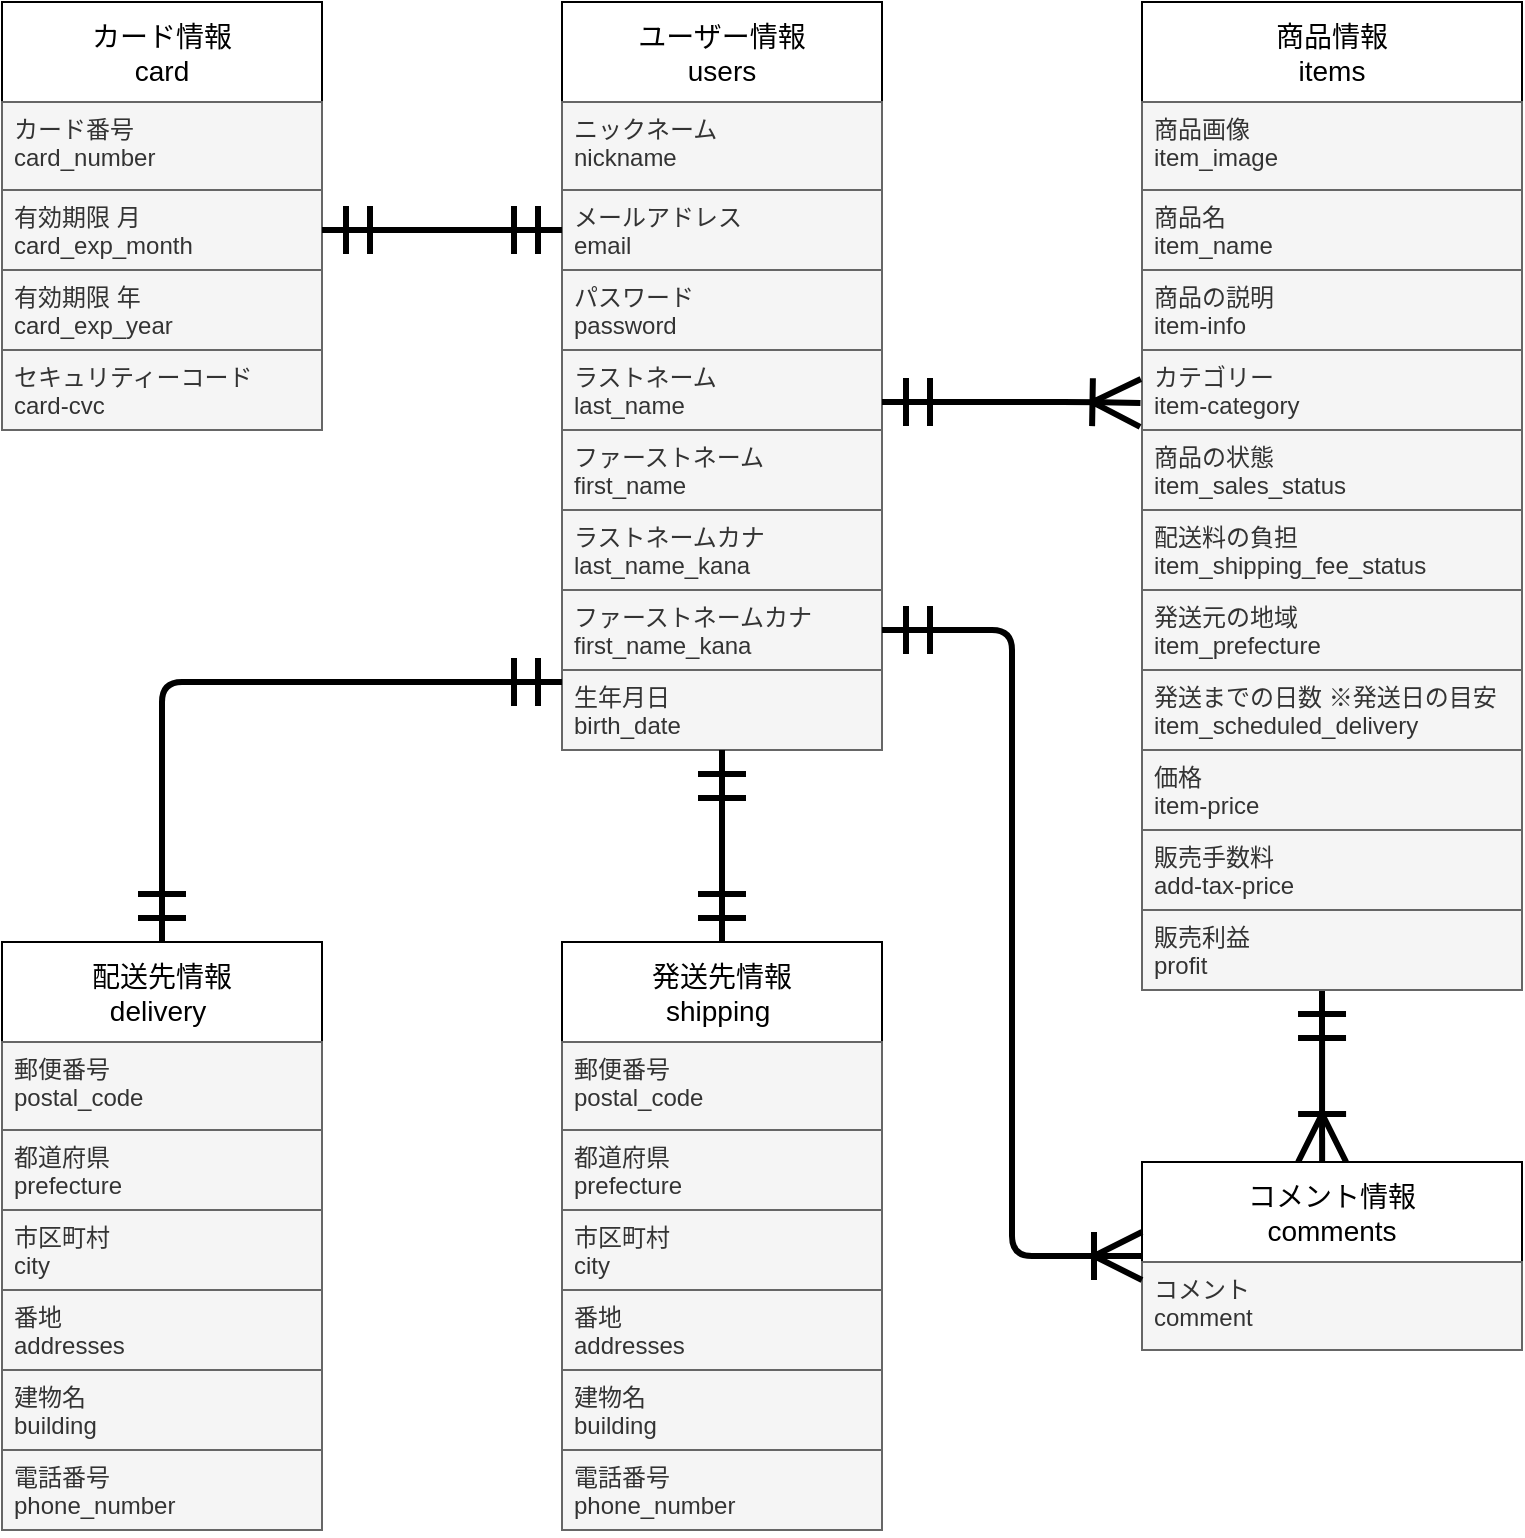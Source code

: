 <mxfile>
    <diagram id="wlT-Cds8iBrMlNTinN_M" name="ページ1">
        <mxGraphModel dx="743" dy="761" grid="1" gridSize="10" guides="1" tooltips="1" connect="1" arrows="1" fold="1" page="1" pageScale="1" pageWidth="827" pageHeight="1169" math="0" shadow="0">
            <root>
                <mxCell id="0"/>
                <mxCell id="1" parent="0"/>
                <mxCell id="2" value="ユーザー情報&#10;users" style="swimlane;fontStyle=0;childLayout=stackLayout;horizontal=1;startSize=50;horizontalStack=0;resizeParent=1;resizeParentMax=0;resizeLast=0;collapsible=1;marginBottom=0;align=center;fontSize=14;" parent="1" vertex="1">
                    <mxGeometry x="320" y="40" width="160" height="374" as="geometry"/>
                </mxCell>
                <mxCell id="3" value="ニックネーム&#10;nickname" style="text;strokeColor=#666666;fillColor=#f5f5f5;spacingLeft=4;spacingRight=4;overflow=hidden;rotatable=0;points=[[0,0.5],[1,0.5]];portConstraint=eastwest;fontSize=12;fontColor=#333333;" parent="2" vertex="1">
                    <mxGeometry y="50" width="160" height="44" as="geometry"/>
                </mxCell>
                <mxCell id="4" value="メールアドレス&#10;email" style="text;strokeColor=#666666;fillColor=#f5f5f5;spacingLeft=4;spacingRight=4;overflow=hidden;rotatable=0;points=[[0,0.5],[1,0.5]];portConstraint=eastwest;fontSize=12;fontColor=#333333;" parent="2" vertex="1">
                    <mxGeometry y="94" width="160" height="40" as="geometry"/>
                </mxCell>
                <mxCell id="6" value="パスワード&#10;password" style="text;strokeColor=#666666;fillColor=#f5f5f5;spacingLeft=4;spacingRight=4;overflow=hidden;rotatable=0;points=[[0,0.5],[1,0.5]];portConstraint=eastwest;fontSize=12;fontColor=#333333;" parent="2" vertex="1">
                    <mxGeometry y="134" width="160" height="40" as="geometry"/>
                </mxCell>
                <mxCell id="7" value="ラストネーム&#10;last_name" style="text;strokeColor=#666666;fillColor=#f5f5f5;spacingLeft=4;spacingRight=4;overflow=hidden;rotatable=0;points=[[0,0.5],[1,0.5]];portConstraint=eastwest;fontSize=12;fontColor=#333333;" parent="2" vertex="1">
                    <mxGeometry y="174" width="160" height="40" as="geometry"/>
                </mxCell>
                <mxCell id="8" value="ファーストネーム&#10;first_name" style="text;strokeColor=#666666;fillColor=#f5f5f5;spacingLeft=4;spacingRight=4;overflow=hidden;rotatable=0;points=[[0,0.5],[1,0.5]];portConstraint=eastwest;fontSize=12;fontColor=#333333;" parent="2" vertex="1">
                    <mxGeometry y="214" width="160" height="40" as="geometry"/>
                </mxCell>
                <mxCell id="9" value="ラストネームカナ&#10;last_name_kana" style="text;strokeColor=#666666;fillColor=#f5f5f5;spacingLeft=4;spacingRight=4;overflow=hidden;rotatable=0;points=[[0,0.5],[1,0.5]];portConstraint=eastwest;fontSize=12;fontColor=#333333;" parent="2" vertex="1">
                    <mxGeometry y="254" width="160" height="40" as="geometry"/>
                </mxCell>
                <mxCell id="10" value="ファーストネームカナ&#10;first_name_kana" style="text;strokeColor=#666666;fillColor=#f5f5f5;spacingLeft=4;spacingRight=4;overflow=hidden;rotatable=0;points=[[0,0.5],[1,0.5]];portConstraint=eastwest;fontSize=12;fontColor=#333333;" parent="2" vertex="1">
                    <mxGeometry y="294" width="160" height="40" as="geometry"/>
                </mxCell>
                <mxCell id="5" value="生年月日&#10;birth_date" style="text;strokeColor=#666666;fillColor=#f5f5f5;spacingLeft=4;spacingRight=4;overflow=hidden;rotatable=0;points=[[0,0.5],[1,0.5]];portConstraint=eastwest;fontSize=12;fontColor=#333333;" parent="2" vertex="1">
                    <mxGeometry y="334" width="160" height="40" as="geometry"/>
                </mxCell>
                <mxCell id="65" value="商品情報&#10;items" style="swimlane;fontStyle=0;childLayout=stackLayout;horizontal=1;startSize=50;horizontalStack=0;resizeParent=1;resizeParentMax=0;resizeLast=0;collapsible=1;marginBottom=0;align=center;fontSize=14;" parent="1" vertex="1">
                    <mxGeometry x="610" y="40" width="190" height="494" as="geometry"/>
                </mxCell>
                <mxCell id="66" value="商品画像&#10;item_image" style="text;strokeColor=#666666;fillColor=#f5f5f5;spacingLeft=4;spacingRight=4;overflow=hidden;rotatable=0;points=[[0,0.5],[1,0.5]];portConstraint=eastwest;fontSize=12;fontColor=#333333;" parent="65" vertex="1">
                    <mxGeometry y="50" width="190" height="44" as="geometry"/>
                </mxCell>
                <mxCell id="67" value="商品名&#10;item_name" style="text;strokeColor=#666666;fillColor=#f5f5f5;spacingLeft=4;spacingRight=4;overflow=hidden;rotatable=0;points=[[0,0.5],[1,0.5]];portConstraint=eastwest;fontSize=12;fontColor=#333333;" parent="65" vertex="1">
                    <mxGeometry y="94" width="190" height="40" as="geometry"/>
                </mxCell>
                <mxCell id="68" value="商品の説明&#10;item-info" style="text;strokeColor=#666666;fillColor=#f5f5f5;spacingLeft=4;spacingRight=4;overflow=hidden;rotatable=0;points=[[0,0.5],[1,0.5]];portConstraint=eastwest;fontSize=12;fontColor=#333333;" parent="65" vertex="1">
                    <mxGeometry y="134" width="190" height="40" as="geometry"/>
                </mxCell>
                <mxCell id="69" value="カテゴリー&#10;item-category" style="text;strokeColor=#666666;fillColor=#f5f5f5;spacingLeft=4;spacingRight=4;overflow=hidden;rotatable=0;points=[[0,0.5],[1,0.5]];portConstraint=eastwest;fontSize=12;fontColor=#333333;" parent="65" vertex="1">
                    <mxGeometry y="174" width="190" height="40" as="geometry"/>
                </mxCell>
                <mxCell id="70" value="商品の状態&#10;item_sales_status" style="text;strokeColor=#666666;fillColor=#f5f5f5;spacingLeft=4;spacingRight=4;overflow=hidden;rotatable=0;points=[[0,0.5],[1,0.5]];portConstraint=eastwest;fontSize=12;fontColor=#333333;" parent="65" vertex="1">
                    <mxGeometry y="214" width="190" height="40" as="geometry"/>
                </mxCell>
                <mxCell id="73" value="配送料の負担&#10;item_shipping_fee_status" style="text;strokeColor=#666666;fillColor=#f5f5f5;spacingLeft=4;spacingRight=4;overflow=hidden;rotatable=0;points=[[0,0.5],[1,0.5]];portConstraint=eastwest;fontSize=12;fontColor=#333333;" parent="65" vertex="1">
                    <mxGeometry y="254" width="190" height="40" as="geometry"/>
                </mxCell>
                <mxCell id="108" value="発送元の地域&#10;item_prefecture" style="text;strokeColor=#666666;fillColor=#f5f5f5;spacingLeft=4;spacingRight=4;overflow=hidden;rotatable=0;points=[[0,0.5],[1,0.5]];portConstraint=eastwest;fontSize=12;fontColor=#333333;" parent="65" vertex="1">
                    <mxGeometry y="294" width="190" height="40" as="geometry"/>
                </mxCell>
                <mxCell id="109" value="発送までの日数 ※発送日の目安&#10;item_scheduled_delivery" style="text;strokeColor=#666666;fillColor=#f5f5f5;spacingLeft=4;spacingRight=4;overflow=hidden;rotatable=0;points=[[0,0.5],[1,0.5]];portConstraint=eastwest;fontSize=12;fontColor=#333333;" parent="65" vertex="1">
                    <mxGeometry y="334" width="190" height="40" as="geometry"/>
                </mxCell>
                <mxCell id="75" value="価格&#10;item-price" style="text;strokeColor=#666666;fillColor=#f5f5f5;spacingLeft=4;spacingRight=4;overflow=hidden;rotatable=0;points=[[0,0.5],[1,0.5]];portConstraint=eastwest;fontSize=12;fontColor=#333333;" parent="65" vertex="1">
                    <mxGeometry y="374" width="190" height="40" as="geometry"/>
                </mxCell>
                <mxCell id="76" value="販売手数料&#10;add-tax-price" style="text;strokeColor=#666666;fillColor=#f5f5f5;spacingLeft=4;spacingRight=4;overflow=hidden;rotatable=0;points=[[0,0.5],[1,0.5]];portConstraint=eastwest;fontSize=12;fontColor=#333333;" parent="65" vertex="1">
                    <mxGeometry y="414" width="190" height="40" as="geometry"/>
                </mxCell>
                <mxCell id="157" value="" style="fontSize=12;html=1;endArrow=ERoneToMany;startArrow=ERmandOne;startSize=20;endSize=20;strokeWidth=3;entryX=0.474;entryY=0;entryDx=0;entryDy=0;entryPerimeter=0;" parent="65" target="86" edge="1">
                    <mxGeometry width="100" height="100" relative="1" as="geometry">
                        <mxPoint x="90" y="494" as="sourcePoint"/>
                        <mxPoint x="90" y="700" as="targetPoint"/>
                    </mxGeometry>
                </mxCell>
                <mxCell id="119" value="販売利益&#10;profit" style="text;strokeColor=#666666;fillColor=#f5f5f5;spacingLeft=4;spacingRight=4;overflow=hidden;rotatable=0;points=[[0,0.5],[1,0.5]];portConstraint=eastwest;fontSize=12;fontColor=#333333;" parent="65" vertex="1">
                    <mxGeometry y="454" width="190" height="40" as="geometry"/>
                </mxCell>
                <mxCell id="77" value="発送先情報&#10;shipping " style="swimlane;fontStyle=0;childLayout=stackLayout;horizontal=1;startSize=50;horizontalStack=0;resizeParent=1;resizeParentMax=0;resizeLast=0;collapsible=1;marginBottom=0;align=center;fontSize=14;" parent="1" vertex="1">
                    <mxGeometry x="320" y="510" width="160" height="294" as="geometry"/>
                </mxCell>
                <mxCell id="78" value="郵便番号&#10;postal_code" style="text;strokeColor=#666666;fillColor=#f5f5f5;spacingLeft=4;spacingRight=4;overflow=hidden;rotatable=0;points=[[0,0.5],[1,0.5]];portConstraint=eastwest;fontSize=12;fontColor=#333333;" parent="77" vertex="1">
                    <mxGeometry y="50" width="160" height="44" as="geometry"/>
                </mxCell>
                <mxCell id="79" value="都道府県&#10;prefecture" style="text;strokeColor=#666666;fillColor=#f5f5f5;spacingLeft=4;spacingRight=4;overflow=hidden;rotatable=0;points=[[0,0.5],[1,0.5]];portConstraint=eastwest;fontSize=12;fontColor=#333333;" parent="77" vertex="1">
                    <mxGeometry y="94" width="160" height="40" as="geometry"/>
                </mxCell>
                <mxCell id="80" value="市区町村&#10;city" style="text;strokeColor=#666666;fillColor=#f5f5f5;spacingLeft=4;spacingRight=4;overflow=hidden;rotatable=0;points=[[0,0.5],[1,0.5]];portConstraint=eastwest;fontSize=12;fontColor=#333333;" parent="77" vertex="1">
                    <mxGeometry y="134" width="160" height="40" as="geometry"/>
                </mxCell>
                <mxCell id="81" value="番地&#10;addresses" style="text;strokeColor=#666666;fillColor=#f5f5f5;spacingLeft=4;spacingRight=4;overflow=hidden;rotatable=0;points=[[0,0.5],[1,0.5]];portConstraint=eastwest;fontSize=12;fontColor=#333333;" parent="77" vertex="1">
                    <mxGeometry y="174" width="160" height="40" as="geometry"/>
                </mxCell>
                <mxCell id="82" value="建物名&#10;building" style="text;strokeColor=#666666;fillColor=#f5f5f5;spacingLeft=4;spacingRight=4;overflow=hidden;rotatable=0;points=[[0,0.5],[1,0.5]];portConstraint=eastwest;fontSize=12;fontColor=#333333;" parent="77" vertex="1">
                    <mxGeometry y="214" width="160" height="40" as="geometry"/>
                </mxCell>
                <mxCell id="83" value="電話番号&#10;phone_number" style="text;strokeColor=#666666;fillColor=#f5f5f5;spacingLeft=4;spacingRight=4;overflow=hidden;rotatable=0;points=[[0,0.5],[1,0.5]];portConstraint=eastwest;fontSize=12;fontColor=#333333;" parent="77" vertex="1">
                    <mxGeometry y="254" width="160" height="40" as="geometry"/>
                </mxCell>
                <mxCell id="86" value="コメント情報&#10;comments" style="swimlane;fontStyle=0;childLayout=stackLayout;horizontal=1;startSize=50;horizontalStack=0;resizeParent=1;resizeParentMax=0;resizeLast=0;collapsible=1;marginBottom=0;align=center;fontSize=14;" parent="1" vertex="1">
                    <mxGeometry x="610" y="620" width="190" height="94" as="geometry"/>
                </mxCell>
                <mxCell id="87" value="コメント&#10;comment" style="text;strokeColor=#666666;fillColor=#f5f5f5;spacingLeft=4;spacingRight=4;overflow=hidden;rotatable=0;points=[[0,0.5],[1,0.5]];portConstraint=eastwest;fontSize=12;fontColor=#333333;" parent="86" vertex="1">
                    <mxGeometry y="50" width="190" height="44" as="geometry"/>
                </mxCell>
                <mxCell id="95" value="カード情報&#10;card" style="swimlane;fontStyle=0;childLayout=stackLayout;horizontal=1;startSize=50;horizontalStack=0;resizeParent=1;resizeParentMax=0;resizeLast=0;collapsible=1;marginBottom=0;align=center;fontSize=14;" parent="1" vertex="1">
                    <mxGeometry x="40" y="40" width="160" height="214" as="geometry"/>
                </mxCell>
                <mxCell id="96" value="カード番号&#10;card_number" style="text;strokeColor=#666666;fillColor=#f5f5f5;spacingLeft=4;spacingRight=4;overflow=hidden;rotatable=0;points=[[0,0.5],[1,0.5]];portConstraint=eastwest;fontSize=12;fontColor=#333333;" parent="95" vertex="1">
                    <mxGeometry y="50" width="160" height="44" as="geometry"/>
                </mxCell>
                <mxCell id="97" value="有効期限 月&#10;card_exp_month" style="text;strokeColor=#666666;fillColor=#f5f5f5;spacingLeft=4;spacingRight=4;overflow=hidden;rotatable=0;points=[[0,0.5],[1,0.5]];portConstraint=eastwest;fontSize=12;fontColor=#333333;" parent="95" vertex="1">
                    <mxGeometry y="94" width="160" height="40" as="geometry"/>
                </mxCell>
                <mxCell id="98" value="有効期限 年&#10;card_exp_year" style="text;strokeColor=#666666;fillColor=#f5f5f5;spacingLeft=4;spacingRight=4;overflow=hidden;rotatable=0;points=[[0,0.5],[1,0.5]];portConstraint=eastwest;fontSize=12;fontColor=#333333;" parent="95" vertex="1">
                    <mxGeometry y="134" width="160" height="40" as="geometry"/>
                </mxCell>
                <mxCell id="99" value="セキュリティーコード&#10;card-cvc" style="text;strokeColor=#666666;fillColor=#f5f5f5;spacingLeft=4;spacingRight=4;overflow=hidden;rotatable=0;points=[[0,0.5],[1,0.5]];portConstraint=eastwest;fontSize=12;fontColor=#333333;" parent="95" vertex="1">
                    <mxGeometry y="174" width="160" height="40" as="geometry"/>
                </mxCell>
                <mxCell id="120" value="配送先情報&#10;delivery " style="swimlane;fontStyle=0;childLayout=stackLayout;horizontal=1;startSize=50;horizontalStack=0;resizeParent=1;resizeParentMax=0;resizeLast=0;collapsible=1;marginBottom=0;align=center;fontSize=14;" parent="1" vertex="1">
                    <mxGeometry x="40" y="510" width="160" height="294" as="geometry"/>
                </mxCell>
                <mxCell id="121" value="郵便番号&#10;postal_code" style="text;strokeColor=#666666;fillColor=#f5f5f5;spacingLeft=4;spacingRight=4;overflow=hidden;rotatable=0;points=[[0,0.5],[1,0.5]];portConstraint=eastwest;fontSize=12;fontColor=#333333;" parent="120" vertex="1">
                    <mxGeometry y="50" width="160" height="44" as="geometry"/>
                </mxCell>
                <mxCell id="122" value="都道府県&#10;prefecture" style="text;strokeColor=#666666;fillColor=#f5f5f5;spacingLeft=4;spacingRight=4;overflow=hidden;rotatable=0;points=[[0,0.5],[1,0.5]];portConstraint=eastwest;fontSize=12;fontColor=#333333;" parent="120" vertex="1">
                    <mxGeometry y="94" width="160" height="40" as="geometry"/>
                </mxCell>
                <mxCell id="123" value="市区町村&#10;city" style="text;strokeColor=#666666;fillColor=#f5f5f5;spacingLeft=4;spacingRight=4;overflow=hidden;rotatable=0;points=[[0,0.5],[1,0.5]];portConstraint=eastwest;fontSize=12;fontColor=#333333;" parent="120" vertex="1">
                    <mxGeometry y="134" width="160" height="40" as="geometry"/>
                </mxCell>
                <mxCell id="124" value="番地&#10;addresses" style="text;strokeColor=#666666;fillColor=#f5f5f5;spacingLeft=4;spacingRight=4;overflow=hidden;rotatable=0;points=[[0,0.5],[1,0.5]];portConstraint=eastwest;fontSize=12;fontColor=#333333;" parent="120" vertex="1">
                    <mxGeometry y="174" width="160" height="40" as="geometry"/>
                </mxCell>
                <mxCell id="125" value="建物名&#10;building" style="text;strokeColor=#666666;fillColor=#f5f5f5;spacingLeft=4;spacingRight=4;overflow=hidden;rotatable=0;points=[[0,0.5],[1,0.5]];portConstraint=eastwest;fontSize=12;fontColor=#333333;" parent="120" vertex="1">
                    <mxGeometry y="214" width="160" height="40" as="geometry"/>
                </mxCell>
                <mxCell id="126" value="電話番号&#10;phone_number" style="text;strokeColor=#666666;fillColor=#f5f5f5;spacingLeft=4;spacingRight=4;overflow=hidden;rotatable=0;points=[[0,0.5],[1,0.5]];portConstraint=eastwest;fontSize=12;fontColor=#333333;" parent="120" vertex="1">
                    <mxGeometry y="254" width="160" height="40" as="geometry"/>
                </mxCell>
                <mxCell id="138" value="" style="fontSize=12;html=1;endArrow=ERmandOne;startArrow=ERmandOne;startSize=20;endSize=20;strokeWidth=3;" parent="1" source="77" target="5" edge="1">
                    <mxGeometry width="100" height="100" relative="1" as="geometry">
                        <mxPoint x="439.17" y="580" as="sourcePoint"/>
                        <mxPoint x="439" y="420" as="targetPoint"/>
                    </mxGeometry>
                </mxCell>
                <mxCell id="155" value="" style="fontSize=12;html=1;endArrow=ERoneToMany;startArrow=ERmandOne;startSize=20;endSize=20;strokeWidth=3;entryX=-0.004;entryY=0.662;entryDx=0;entryDy=0;entryPerimeter=0;" parent="1" target="69" edge="1">
                    <mxGeometry width="100" height="100" relative="1" as="geometry">
                        <mxPoint x="480" y="240" as="sourcePoint"/>
                        <mxPoint x="610" y="234" as="targetPoint"/>
                        <Array as="points">
                            <mxPoint x="500" y="240"/>
                            <mxPoint x="530" y="240"/>
                            <mxPoint x="580" y="240"/>
                        </Array>
                    </mxGeometry>
                </mxCell>
                <mxCell id="156" value="" style="edgeStyle=orthogonalEdgeStyle;fontSize=12;html=1;endArrow=ERoneToMany;startArrow=ERmandOne;startSize=20;endSize=20;strokeWidth=3;entryX=0;entryY=0.5;entryDx=0;entryDy=0;" parent="1" source="10" target="86" edge="1">
                    <mxGeometry width="100" height="100" relative="1" as="geometry">
                        <mxPoint x="520" y="360" as="sourcePoint"/>
                        <mxPoint x="620" y="260" as="targetPoint"/>
                    </mxGeometry>
                </mxCell>
                <mxCell id="159" value="" style="edgeStyle=orthogonalEdgeStyle;fontSize=12;html=1;endArrow=ERmandOne;startArrow=ERmandOne;startSize=20;endSize=20;strokeWidth=3;exitX=0.5;exitY=0;exitDx=0;exitDy=0;entryX=0;entryY=0.15;entryDx=0;entryDy=0;entryPerimeter=0;" parent="1" source="120" target="5" edge="1">
                    <mxGeometry width="100" height="100" relative="1" as="geometry">
                        <mxPoint x="140" y="500" as="sourcePoint"/>
                        <mxPoint x="240" y="400" as="targetPoint"/>
                    </mxGeometry>
                </mxCell>
                <mxCell id="160" value="" style="fontSize=12;html=1;endArrow=ERmandOne;startArrow=ERmandOne;startSize=20;endSize=20;strokeWidth=3;exitX=1;exitY=0.5;exitDx=0;exitDy=0;" parent="1" source="97" target="4" edge="1">
                    <mxGeometry width="100" height="100" relative="1" as="geometry">
                        <mxPoint x="220" y="260" as="sourcePoint"/>
                        <mxPoint x="320" y="160" as="targetPoint"/>
                    </mxGeometry>
                </mxCell>
            </root>
        </mxGraphModel>
    </diagram>
</mxfile>